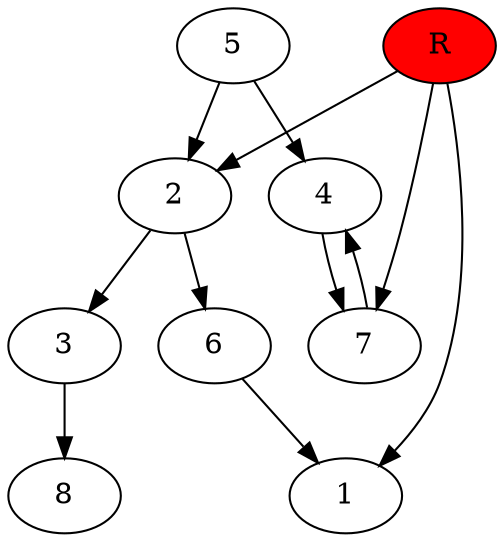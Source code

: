 digraph prb36788 {
	1
	2
	3
	4
	5
	6
	7
	8
	R [fillcolor="#ff0000" style=filled]
	2 -> 3
	2 -> 6
	3 -> 8
	4 -> 7
	5 -> 2
	5 -> 4
	6 -> 1
	7 -> 4
	R -> 1
	R -> 2
	R -> 7
}
